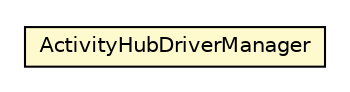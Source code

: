 #!/usr/local/bin/dot
#
# Class diagram 
# Generated by UMLGraph version R5_6-24-gf6e263 (http://www.umlgraph.org/)
#

digraph G {
	edge [fontname="Helvetica",fontsize=10,labelfontname="Helvetica",labelfontsize=10];
	node [fontname="Helvetica",fontsize=10,shape=plaintext];
	nodesep=0.25;
	ranksep=0.5;
	// org.universAAL.lddi.exporter.activityhub.driver.ActivityHubDriverManager
	c1939050 [label=<<table title="org.universAAL.lddi.exporter.activityhub.driver.ActivityHubDriverManager" border="0" cellborder="1" cellspacing="0" cellpadding="2" port="p" bgcolor="lemonChiffon" href="./ActivityHubDriverManager.html">
		<tr><td><table border="0" cellspacing="0" cellpadding="1">
<tr><td align="center" balign="center"> ActivityHubDriverManager </td></tr>
		</table></td></tr>
		</table>>, URL="./ActivityHubDriverManager.html", fontname="Helvetica", fontcolor="black", fontsize=10.0];
}

